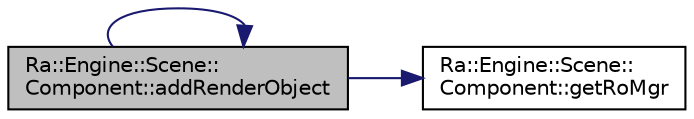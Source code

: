 digraph "Ra::Engine::Scene::Component::addRenderObject"
{
 // INTERACTIVE_SVG=YES
 // LATEX_PDF_SIZE
  edge [fontname="Helvetica",fontsize="10",labelfontname="Helvetica",labelfontsize="10"];
  node [fontname="Helvetica",fontsize="10",shape=record];
  rankdir="LR";
  Node1 [label="Ra::Engine::Scene::\lComponent::addRenderObject",height=0.2,width=0.4,color="black", fillcolor="grey75", style="filled", fontcolor="black",tooltip="Add a new render object to the component. This adds the RO to the manager for drawing."];
  Node1 -> Node1 [color="midnightblue",fontsize="10",style="solid",fontname="Helvetica"];
  Node1 -> Node2 [color="midnightblue",fontsize="10",style="solid",fontname="Helvetica"];
  Node2 [label="Ra::Engine::Scene::\lComponent::getRoMgr",height=0.2,width=0.4,color="black", fillcolor="white", style="filled",URL="$classRa_1_1Engine_1_1Scene_1_1Component.html#a32a4bfb4e9b24644d680db3852099ff3",tooltip="Shortcut to access the render object manager."];
}
